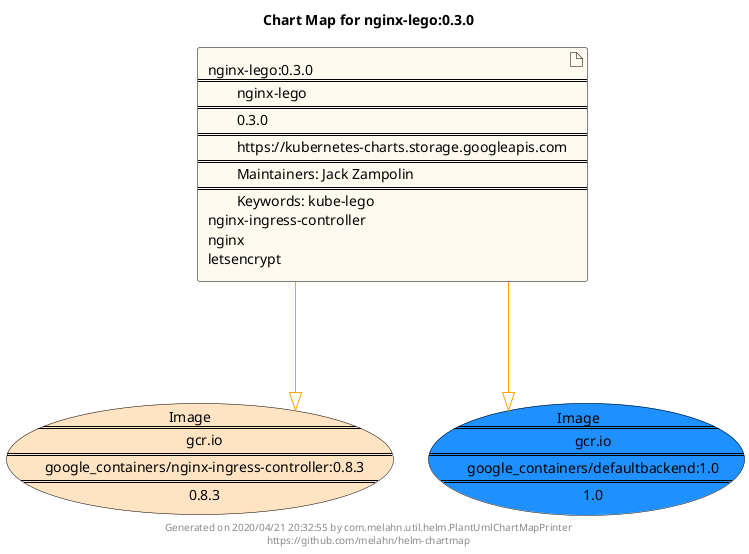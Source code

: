 @startuml
skinparam linetype ortho
skinparam backgroundColor white
skinparam usecaseBorderColor black
skinparam usecaseArrowColor LightSlateGray
skinparam artifactBorderColor black
skinparam artifactArrowColor LightSlateGray

title Chart Map for nginx-lego:0.3.0

'There is one referenced Helm Chart
artifact "nginx-lego:0.3.0\n====\n\tnginx-lego\n====\n\t0.3.0\n====\n\thttps://kubernetes-charts.storage.googleapis.com\n====\n\tMaintainers: Jack Zampolin\n====\n\tKeywords: kube-lego\nnginx-ingress-controller\nnginx\nletsencrypt" as nginx_lego_0_3_0 #FloralWhite

'There are 2 referenced Docker Images
usecase "Image\n====\n\tgcr.io\n====\n\tgoogle_containers/nginx-ingress-controller:0.8.3\n====\n\t0.8.3" as gcr_io_google_containers_nginx_ingress_controller_0_8_3 #Bisque
usecase "Image\n====\n\tgcr.io\n====\n\tgoogle_containers/defaultbackend:1.0\n====\n\t1.0" as gcr_io_google_containers_defaultbackend_1_0 #DodgerBlue

'Chart Dependencies
nginx_lego_0_3_0--[#orange]-|>gcr_io_google_containers_defaultbackend_1_0
nginx_lego_0_3_0--[#orange]-|>gcr_io_google_containers_nginx_ingress_controller_0_8_3

center footer Generated on 2020/04/21 20:32:55 by com.melahn.util.helm.PlantUmlChartMapPrinter\nhttps://github.com/melahn/helm-chartmap
@enduml
